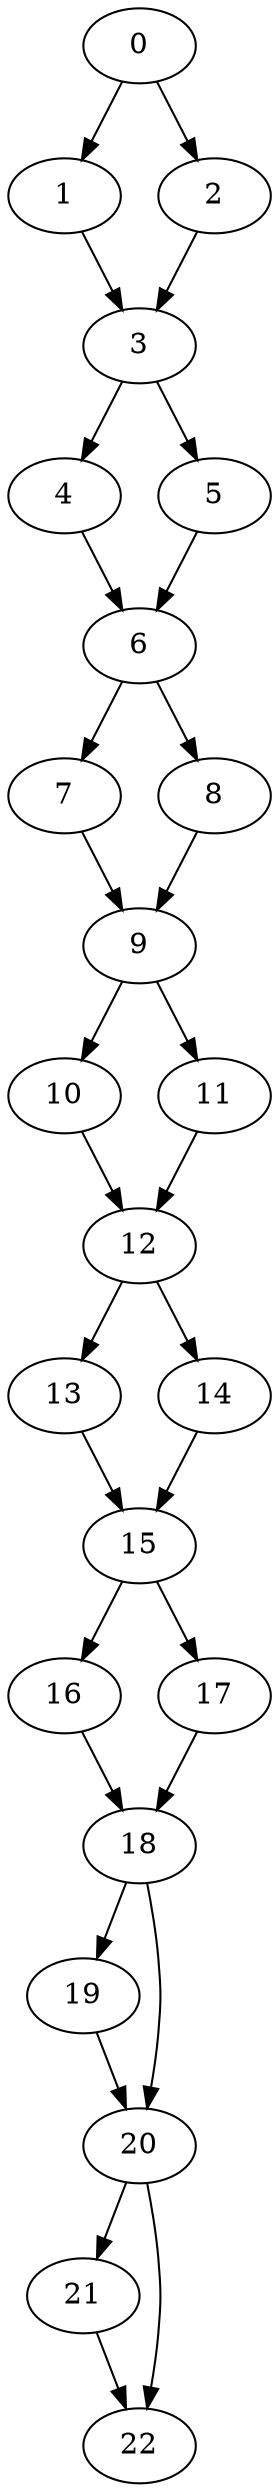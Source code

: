 digraph {
	0
	1
	2
	3
	4
	5
	6
	7
	8
	9
	10
	11
	12
	13
	14
	15
	16
	17
	18
	19
	20
	21
	22
	15 -> 16
	18 -> 20
	19 -> 20
	20 -> 21
	20 -> 22
	21 -> 22
	3 -> 5
	9 -> 11
	10 -> 12
	11 -> 12
	13 -> 15
	14 -> 15
	18 -> 19
	1 -> 3
	2 -> 3
	12 -> 14
	4 -> 6
	5 -> 6
	6 -> 7
	7 -> 9
	8 -> 9
	0 -> 1
	0 -> 2
	3 -> 4
	15 -> 17
	16 -> 18
	17 -> 18
	6 -> 8
	9 -> 10
	12 -> 13
}
